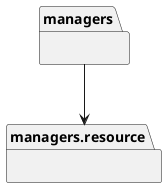 @startuml packages
set namespaceSeparator none
package "managers" as managers {
}
package "managers.resource" as managers.resource {
}
managers --> managers.resource
@enduml
